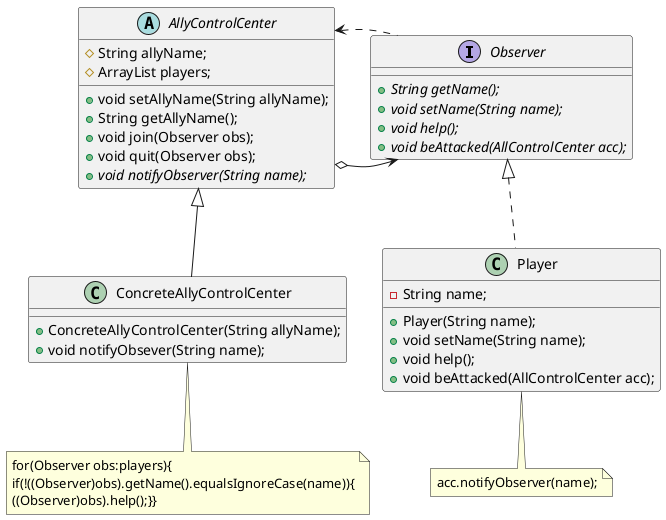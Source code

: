 @startuml

interface Observer{
+{abstract} String getName();
+{abstract} void setName(String name);
+{abstract} void help();
+{abstract} void beAttacked(AllControlCenter acc);
}

class Player{
-String name;
+Player(String name);
+ void setName(String name);
+ void help();
+ void beAttacked(AllControlCenter acc);
}
note bottom:acc.notifyObserver(name);

abstract class AllyControlCenter{
#String allyName;
#ArrayList players;
+void setAllyName(String allyName);
+String getAllyName();
+void join(Observer obs);
+void quit(Observer obs);
+{abstract} void notifyObserver(String name);
}
class ConcreteAllyControlCenter{
+ConcreteAllyControlCenter(String allyName);
+void notifyObsever(String name);
}
note bottom:for(Observer obs:players){\nif(!((Observer)obs).getName().equalsIgnoreCase(name)){\n((Observer)obs).help();}}

Player .up.|>Observer
ConcreteAllyControlCenter-up-|>AllyControlCenter
AllyControlCenter o-right->Observer
Observer .left.>AllyControlCenter




@enduml